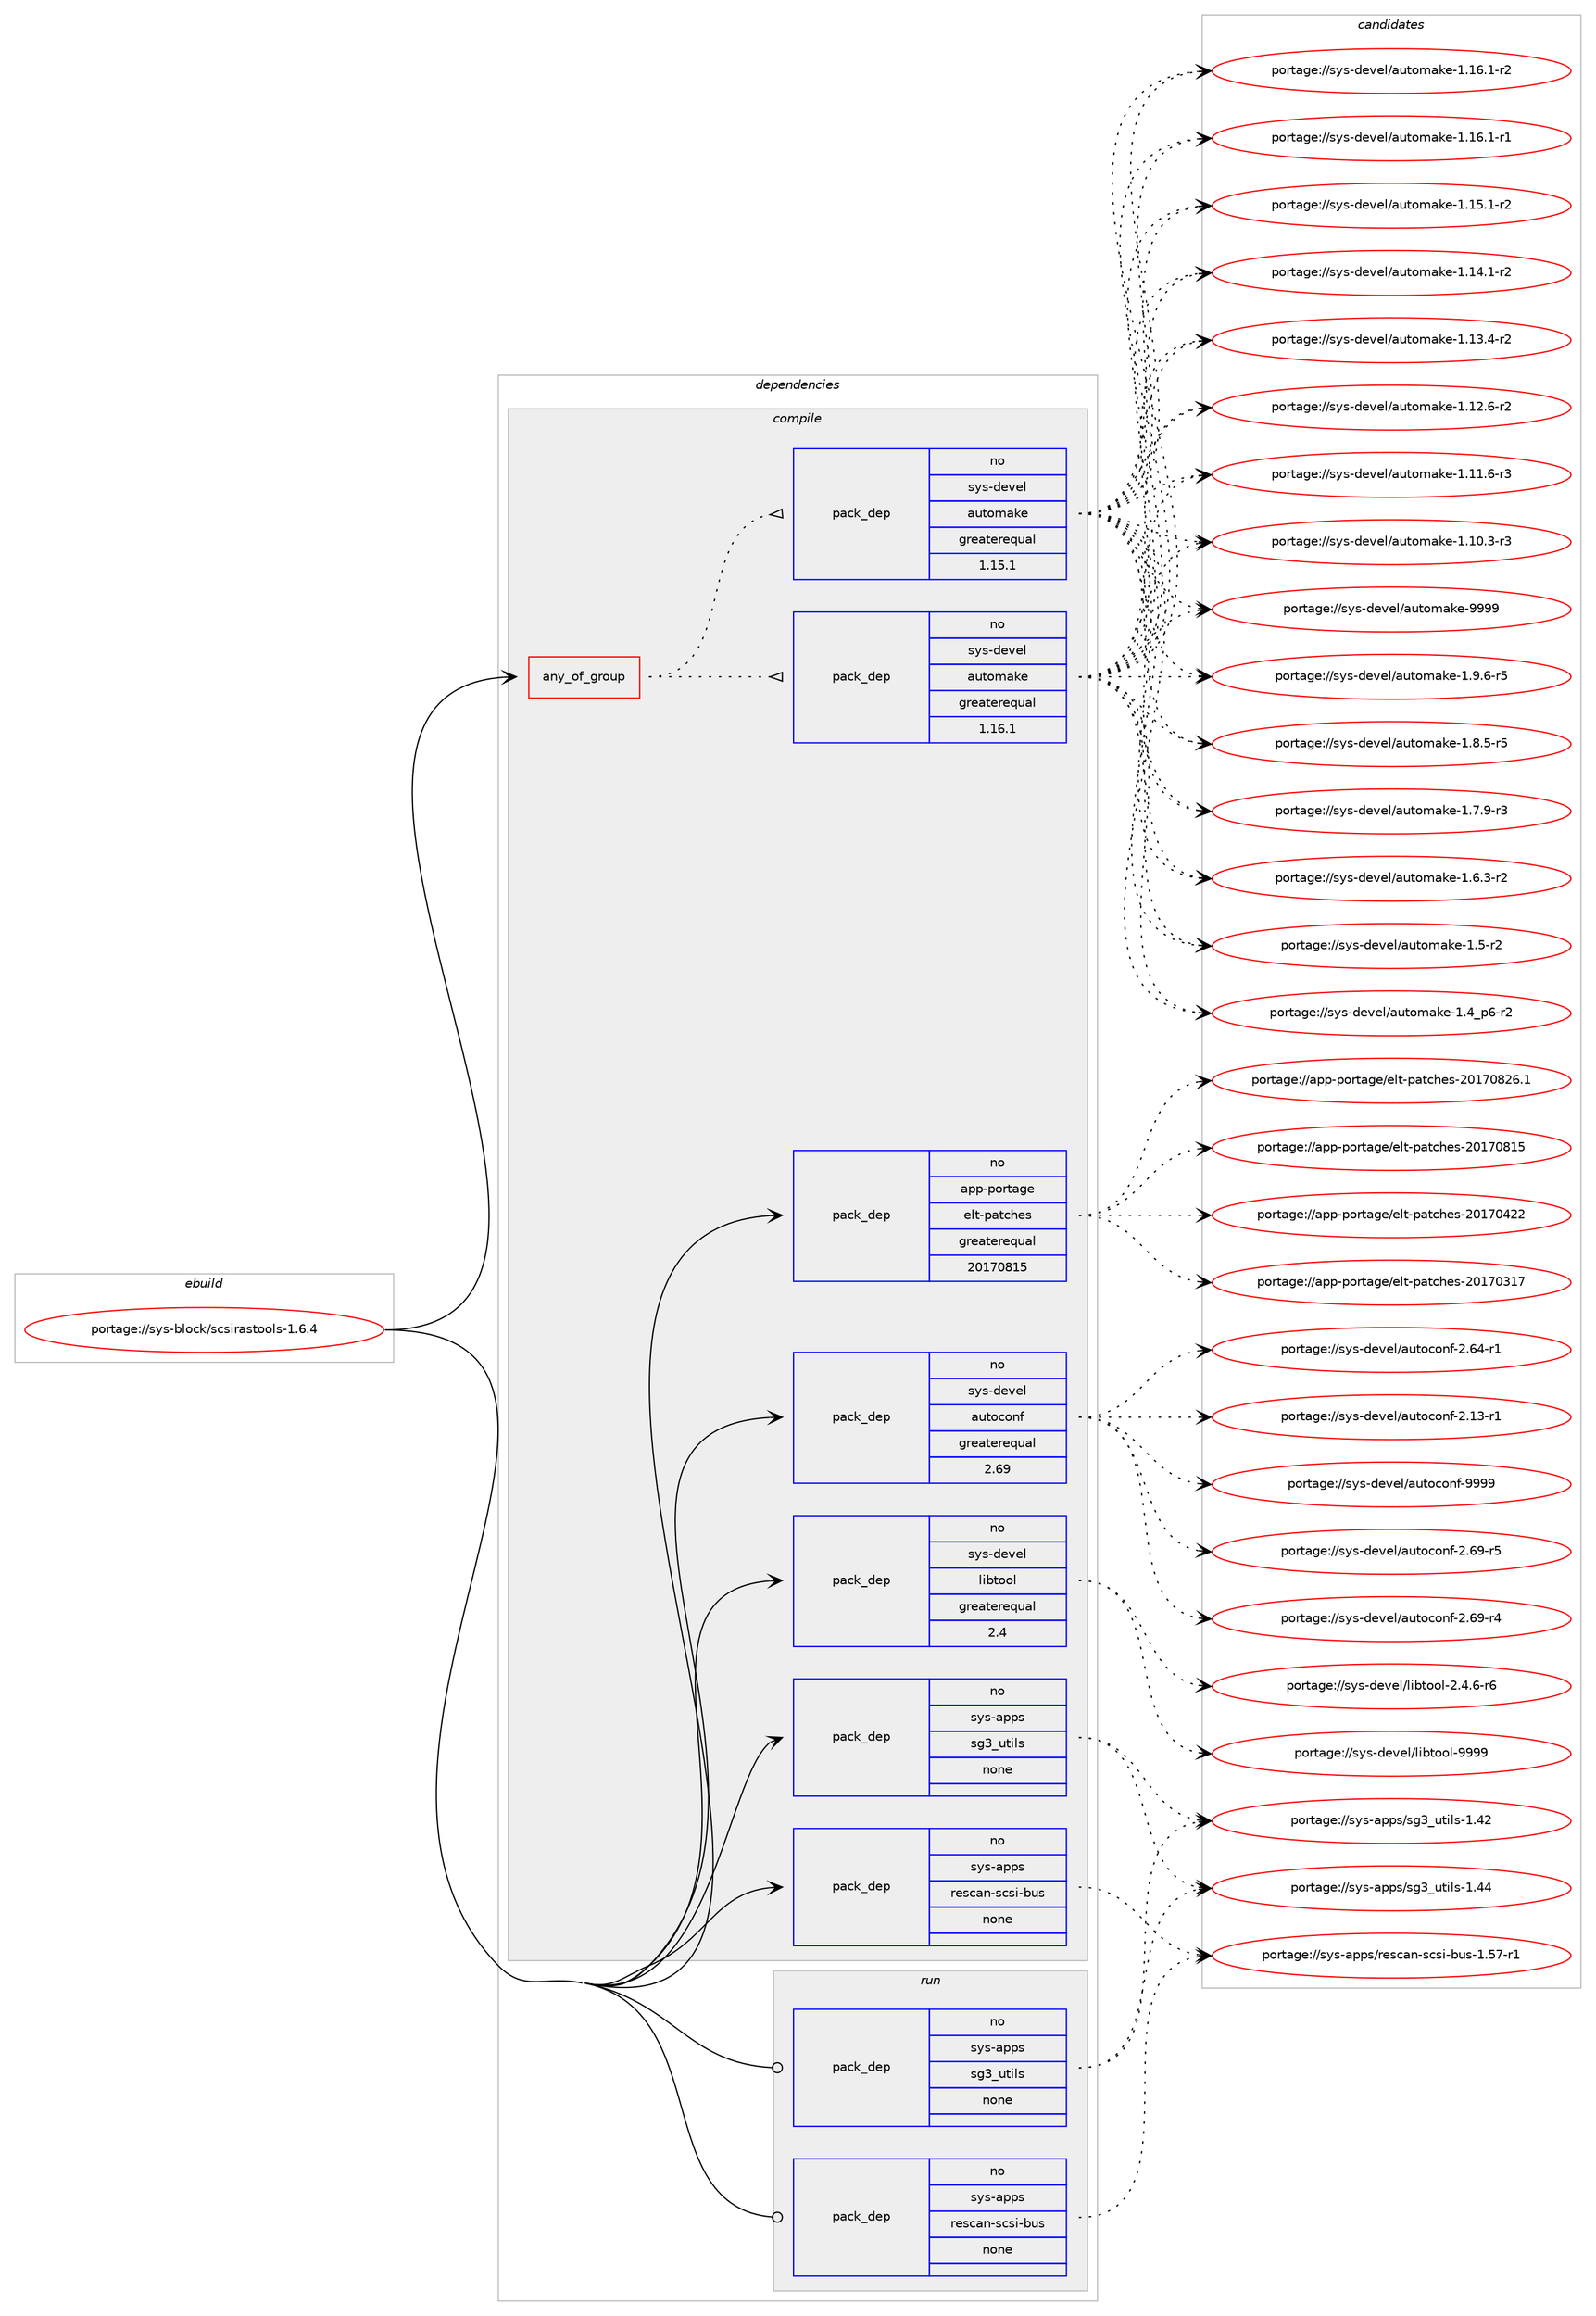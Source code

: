 digraph prolog {

# *************
# Graph options
# *************

newrank=true;
concentrate=true;
compound=true;
graph [rankdir=LR,fontname=Helvetica,fontsize=10,ranksep=1.5];#, ranksep=2.5, nodesep=0.2];
edge  [arrowhead=vee];
node  [fontname=Helvetica,fontsize=10];

# **********
# The ebuild
# **********

subgraph cluster_leftcol {
color=gray;
rank=same;
label=<<i>ebuild</i>>;
id [label="portage://sys-block/scsirastools-1.6.4", color=red, width=4, href="../sys-block/scsirastools-1.6.4.svg"];
}

# ****************
# The dependencies
# ****************

subgraph cluster_midcol {
color=gray;
label=<<i>dependencies</i>>;
subgraph cluster_compile {
fillcolor="#eeeeee";
style=filled;
label=<<i>compile</i>>;
subgraph any1155 {
dependency58584 [label=<<TABLE BORDER="0" CELLBORDER="1" CELLSPACING="0" CELLPADDING="4"><TR><TD CELLPADDING="10">any_of_group</TD></TR></TABLE>>, shape=none, color=red];subgraph pack45425 {
dependency58585 [label=<<TABLE BORDER="0" CELLBORDER="1" CELLSPACING="0" CELLPADDING="4" WIDTH="220"><TR><TD ROWSPAN="6" CELLPADDING="30">pack_dep</TD></TR><TR><TD WIDTH="110">no</TD></TR><TR><TD>sys-devel</TD></TR><TR><TD>automake</TD></TR><TR><TD>greaterequal</TD></TR><TR><TD>1.16.1</TD></TR></TABLE>>, shape=none, color=blue];
}
dependency58584:e -> dependency58585:w [weight=20,style="dotted",arrowhead="oinv"];
subgraph pack45426 {
dependency58586 [label=<<TABLE BORDER="0" CELLBORDER="1" CELLSPACING="0" CELLPADDING="4" WIDTH="220"><TR><TD ROWSPAN="6" CELLPADDING="30">pack_dep</TD></TR><TR><TD WIDTH="110">no</TD></TR><TR><TD>sys-devel</TD></TR><TR><TD>automake</TD></TR><TR><TD>greaterequal</TD></TR><TR><TD>1.15.1</TD></TR></TABLE>>, shape=none, color=blue];
}
dependency58584:e -> dependency58586:w [weight=20,style="dotted",arrowhead="oinv"];
}
id:e -> dependency58584:w [weight=20,style="solid",arrowhead="vee"];
subgraph pack45427 {
dependency58587 [label=<<TABLE BORDER="0" CELLBORDER="1" CELLSPACING="0" CELLPADDING="4" WIDTH="220"><TR><TD ROWSPAN="6" CELLPADDING="30">pack_dep</TD></TR><TR><TD WIDTH="110">no</TD></TR><TR><TD>app-portage</TD></TR><TR><TD>elt-patches</TD></TR><TR><TD>greaterequal</TD></TR><TR><TD>20170815</TD></TR></TABLE>>, shape=none, color=blue];
}
id:e -> dependency58587:w [weight=20,style="solid",arrowhead="vee"];
subgraph pack45428 {
dependency58588 [label=<<TABLE BORDER="0" CELLBORDER="1" CELLSPACING="0" CELLPADDING="4" WIDTH="220"><TR><TD ROWSPAN="6" CELLPADDING="30">pack_dep</TD></TR><TR><TD WIDTH="110">no</TD></TR><TR><TD>sys-apps</TD></TR><TR><TD>rescan-scsi-bus</TD></TR><TR><TD>none</TD></TR><TR><TD></TD></TR></TABLE>>, shape=none, color=blue];
}
id:e -> dependency58588:w [weight=20,style="solid",arrowhead="vee"];
subgraph pack45429 {
dependency58589 [label=<<TABLE BORDER="0" CELLBORDER="1" CELLSPACING="0" CELLPADDING="4" WIDTH="220"><TR><TD ROWSPAN="6" CELLPADDING="30">pack_dep</TD></TR><TR><TD WIDTH="110">no</TD></TR><TR><TD>sys-apps</TD></TR><TR><TD>sg3_utils</TD></TR><TR><TD>none</TD></TR><TR><TD></TD></TR></TABLE>>, shape=none, color=blue];
}
id:e -> dependency58589:w [weight=20,style="solid",arrowhead="vee"];
subgraph pack45430 {
dependency58590 [label=<<TABLE BORDER="0" CELLBORDER="1" CELLSPACING="0" CELLPADDING="4" WIDTH="220"><TR><TD ROWSPAN="6" CELLPADDING="30">pack_dep</TD></TR><TR><TD WIDTH="110">no</TD></TR><TR><TD>sys-devel</TD></TR><TR><TD>autoconf</TD></TR><TR><TD>greaterequal</TD></TR><TR><TD>2.69</TD></TR></TABLE>>, shape=none, color=blue];
}
id:e -> dependency58590:w [weight=20,style="solid",arrowhead="vee"];
subgraph pack45431 {
dependency58591 [label=<<TABLE BORDER="0" CELLBORDER="1" CELLSPACING="0" CELLPADDING="4" WIDTH="220"><TR><TD ROWSPAN="6" CELLPADDING="30">pack_dep</TD></TR><TR><TD WIDTH="110">no</TD></TR><TR><TD>sys-devel</TD></TR><TR><TD>libtool</TD></TR><TR><TD>greaterequal</TD></TR><TR><TD>2.4</TD></TR></TABLE>>, shape=none, color=blue];
}
id:e -> dependency58591:w [weight=20,style="solid",arrowhead="vee"];
}
subgraph cluster_compileandrun {
fillcolor="#eeeeee";
style=filled;
label=<<i>compile and run</i>>;
}
subgraph cluster_run {
fillcolor="#eeeeee";
style=filled;
label=<<i>run</i>>;
subgraph pack45432 {
dependency58592 [label=<<TABLE BORDER="0" CELLBORDER="1" CELLSPACING="0" CELLPADDING="4" WIDTH="220"><TR><TD ROWSPAN="6" CELLPADDING="30">pack_dep</TD></TR><TR><TD WIDTH="110">no</TD></TR><TR><TD>sys-apps</TD></TR><TR><TD>rescan-scsi-bus</TD></TR><TR><TD>none</TD></TR><TR><TD></TD></TR></TABLE>>, shape=none, color=blue];
}
id:e -> dependency58592:w [weight=20,style="solid",arrowhead="odot"];
subgraph pack45433 {
dependency58593 [label=<<TABLE BORDER="0" CELLBORDER="1" CELLSPACING="0" CELLPADDING="4" WIDTH="220"><TR><TD ROWSPAN="6" CELLPADDING="30">pack_dep</TD></TR><TR><TD WIDTH="110">no</TD></TR><TR><TD>sys-apps</TD></TR><TR><TD>sg3_utils</TD></TR><TR><TD>none</TD></TR><TR><TD></TD></TR></TABLE>>, shape=none, color=blue];
}
id:e -> dependency58593:w [weight=20,style="solid",arrowhead="odot"];
}
}

# **************
# The candidates
# **************

subgraph cluster_choices {
rank=same;
color=gray;
label=<<i>candidates</i>>;

subgraph choice45425 {
color=black;
nodesep=1;
choice115121115451001011181011084797117116111109971071014557575757 [label="portage://sys-devel/automake-9999", color=red, width=4,href="../sys-devel/automake-9999.svg"];
choice115121115451001011181011084797117116111109971071014549465746544511453 [label="portage://sys-devel/automake-1.9.6-r5", color=red, width=4,href="../sys-devel/automake-1.9.6-r5.svg"];
choice115121115451001011181011084797117116111109971071014549465646534511453 [label="portage://sys-devel/automake-1.8.5-r5", color=red, width=4,href="../sys-devel/automake-1.8.5-r5.svg"];
choice115121115451001011181011084797117116111109971071014549465546574511451 [label="portage://sys-devel/automake-1.7.9-r3", color=red, width=4,href="../sys-devel/automake-1.7.9-r3.svg"];
choice115121115451001011181011084797117116111109971071014549465446514511450 [label="portage://sys-devel/automake-1.6.3-r2", color=red, width=4,href="../sys-devel/automake-1.6.3-r2.svg"];
choice11512111545100101118101108479711711611110997107101454946534511450 [label="portage://sys-devel/automake-1.5-r2", color=red, width=4,href="../sys-devel/automake-1.5-r2.svg"];
choice115121115451001011181011084797117116111109971071014549465295112544511450 [label="portage://sys-devel/automake-1.4_p6-r2", color=red, width=4,href="../sys-devel/automake-1.4_p6-r2.svg"];
choice11512111545100101118101108479711711611110997107101454946495446494511450 [label="portage://sys-devel/automake-1.16.1-r2", color=red, width=4,href="../sys-devel/automake-1.16.1-r2.svg"];
choice11512111545100101118101108479711711611110997107101454946495446494511449 [label="portage://sys-devel/automake-1.16.1-r1", color=red, width=4,href="../sys-devel/automake-1.16.1-r1.svg"];
choice11512111545100101118101108479711711611110997107101454946495346494511450 [label="portage://sys-devel/automake-1.15.1-r2", color=red, width=4,href="../sys-devel/automake-1.15.1-r2.svg"];
choice11512111545100101118101108479711711611110997107101454946495246494511450 [label="portage://sys-devel/automake-1.14.1-r2", color=red, width=4,href="../sys-devel/automake-1.14.1-r2.svg"];
choice11512111545100101118101108479711711611110997107101454946495146524511450 [label="portage://sys-devel/automake-1.13.4-r2", color=red, width=4,href="../sys-devel/automake-1.13.4-r2.svg"];
choice11512111545100101118101108479711711611110997107101454946495046544511450 [label="portage://sys-devel/automake-1.12.6-r2", color=red, width=4,href="../sys-devel/automake-1.12.6-r2.svg"];
choice11512111545100101118101108479711711611110997107101454946494946544511451 [label="portage://sys-devel/automake-1.11.6-r3", color=red, width=4,href="../sys-devel/automake-1.11.6-r3.svg"];
choice11512111545100101118101108479711711611110997107101454946494846514511451 [label="portage://sys-devel/automake-1.10.3-r3", color=red, width=4,href="../sys-devel/automake-1.10.3-r3.svg"];
dependency58585:e -> choice115121115451001011181011084797117116111109971071014557575757:w [style=dotted,weight="100"];
dependency58585:e -> choice115121115451001011181011084797117116111109971071014549465746544511453:w [style=dotted,weight="100"];
dependency58585:e -> choice115121115451001011181011084797117116111109971071014549465646534511453:w [style=dotted,weight="100"];
dependency58585:e -> choice115121115451001011181011084797117116111109971071014549465546574511451:w [style=dotted,weight="100"];
dependency58585:e -> choice115121115451001011181011084797117116111109971071014549465446514511450:w [style=dotted,weight="100"];
dependency58585:e -> choice11512111545100101118101108479711711611110997107101454946534511450:w [style=dotted,weight="100"];
dependency58585:e -> choice115121115451001011181011084797117116111109971071014549465295112544511450:w [style=dotted,weight="100"];
dependency58585:e -> choice11512111545100101118101108479711711611110997107101454946495446494511450:w [style=dotted,weight="100"];
dependency58585:e -> choice11512111545100101118101108479711711611110997107101454946495446494511449:w [style=dotted,weight="100"];
dependency58585:e -> choice11512111545100101118101108479711711611110997107101454946495346494511450:w [style=dotted,weight="100"];
dependency58585:e -> choice11512111545100101118101108479711711611110997107101454946495246494511450:w [style=dotted,weight="100"];
dependency58585:e -> choice11512111545100101118101108479711711611110997107101454946495146524511450:w [style=dotted,weight="100"];
dependency58585:e -> choice11512111545100101118101108479711711611110997107101454946495046544511450:w [style=dotted,weight="100"];
dependency58585:e -> choice11512111545100101118101108479711711611110997107101454946494946544511451:w [style=dotted,weight="100"];
dependency58585:e -> choice11512111545100101118101108479711711611110997107101454946494846514511451:w [style=dotted,weight="100"];
}
subgraph choice45426 {
color=black;
nodesep=1;
choice115121115451001011181011084797117116111109971071014557575757 [label="portage://sys-devel/automake-9999", color=red, width=4,href="../sys-devel/automake-9999.svg"];
choice115121115451001011181011084797117116111109971071014549465746544511453 [label="portage://sys-devel/automake-1.9.6-r5", color=red, width=4,href="../sys-devel/automake-1.9.6-r5.svg"];
choice115121115451001011181011084797117116111109971071014549465646534511453 [label="portage://sys-devel/automake-1.8.5-r5", color=red, width=4,href="../sys-devel/automake-1.8.5-r5.svg"];
choice115121115451001011181011084797117116111109971071014549465546574511451 [label="portage://sys-devel/automake-1.7.9-r3", color=red, width=4,href="../sys-devel/automake-1.7.9-r3.svg"];
choice115121115451001011181011084797117116111109971071014549465446514511450 [label="portage://sys-devel/automake-1.6.3-r2", color=red, width=4,href="../sys-devel/automake-1.6.3-r2.svg"];
choice11512111545100101118101108479711711611110997107101454946534511450 [label="portage://sys-devel/automake-1.5-r2", color=red, width=4,href="../sys-devel/automake-1.5-r2.svg"];
choice115121115451001011181011084797117116111109971071014549465295112544511450 [label="portage://sys-devel/automake-1.4_p6-r2", color=red, width=4,href="../sys-devel/automake-1.4_p6-r2.svg"];
choice11512111545100101118101108479711711611110997107101454946495446494511450 [label="portage://sys-devel/automake-1.16.1-r2", color=red, width=4,href="../sys-devel/automake-1.16.1-r2.svg"];
choice11512111545100101118101108479711711611110997107101454946495446494511449 [label="portage://sys-devel/automake-1.16.1-r1", color=red, width=4,href="../sys-devel/automake-1.16.1-r1.svg"];
choice11512111545100101118101108479711711611110997107101454946495346494511450 [label="portage://sys-devel/automake-1.15.1-r2", color=red, width=4,href="../sys-devel/automake-1.15.1-r2.svg"];
choice11512111545100101118101108479711711611110997107101454946495246494511450 [label="portage://sys-devel/automake-1.14.1-r2", color=red, width=4,href="../sys-devel/automake-1.14.1-r2.svg"];
choice11512111545100101118101108479711711611110997107101454946495146524511450 [label="portage://sys-devel/automake-1.13.4-r2", color=red, width=4,href="../sys-devel/automake-1.13.4-r2.svg"];
choice11512111545100101118101108479711711611110997107101454946495046544511450 [label="portage://sys-devel/automake-1.12.6-r2", color=red, width=4,href="../sys-devel/automake-1.12.6-r2.svg"];
choice11512111545100101118101108479711711611110997107101454946494946544511451 [label="portage://sys-devel/automake-1.11.6-r3", color=red, width=4,href="../sys-devel/automake-1.11.6-r3.svg"];
choice11512111545100101118101108479711711611110997107101454946494846514511451 [label="portage://sys-devel/automake-1.10.3-r3", color=red, width=4,href="../sys-devel/automake-1.10.3-r3.svg"];
dependency58586:e -> choice115121115451001011181011084797117116111109971071014557575757:w [style=dotted,weight="100"];
dependency58586:e -> choice115121115451001011181011084797117116111109971071014549465746544511453:w [style=dotted,weight="100"];
dependency58586:e -> choice115121115451001011181011084797117116111109971071014549465646534511453:w [style=dotted,weight="100"];
dependency58586:e -> choice115121115451001011181011084797117116111109971071014549465546574511451:w [style=dotted,weight="100"];
dependency58586:e -> choice115121115451001011181011084797117116111109971071014549465446514511450:w [style=dotted,weight="100"];
dependency58586:e -> choice11512111545100101118101108479711711611110997107101454946534511450:w [style=dotted,weight="100"];
dependency58586:e -> choice115121115451001011181011084797117116111109971071014549465295112544511450:w [style=dotted,weight="100"];
dependency58586:e -> choice11512111545100101118101108479711711611110997107101454946495446494511450:w [style=dotted,weight="100"];
dependency58586:e -> choice11512111545100101118101108479711711611110997107101454946495446494511449:w [style=dotted,weight="100"];
dependency58586:e -> choice11512111545100101118101108479711711611110997107101454946495346494511450:w [style=dotted,weight="100"];
dependency58586:e -> choice11512111545100101118101108479711711611110997107101454946495246494511450:w [style=dotted,weight="100"];
dependency58586:e -> choice11512111545100101118101108479711711611110997107101454946495146524511450:w [style=dotted,weight="100"];
dependency58586:e -> choice11512111545100101118101108479711711611110997107101454946495046544511450:w [style=dotted,weight="100"];
dependency58586:e -> choice11512111545100101118101108479711711611110997107101454946494946544511451:w [style=dotted,weight="100"];
dependency58586:e -> choice11512111545100101118101108479711711611110997107101454946494846514511451:w [style=dotted,weight="100"];
}
subgraph choice45427 {
color=black;
nodesep=1;
choice971121124511211111411697103101471011081164511297116991041011154550484955485650544649 [label="portage://app-portage/elt-patches-20170826.1", color=red, width=4,href="../app-portage/elt-patches-20170826.1.svg"];
choice97112112451121111141169710310147101108116451129711699104101115455048495548564953 [label="portage://app-portage/elt-patches-20170815", color=red, width=4,href="../app-portage/elt-patches-20170815.svg"];
choice97112112451121111141169710310147101108116451129711699104101115455048495548525050 [label="portage://app-portage/elt-patches-20170422", color=red, width=4,href="../app-portage/elt-patches-20170422.svg"];
choice97112112451121111141169710310147101108116451129711699104101115455048495548514955 [label="portage://app-portage/elt-patches-20170317", color=red, width=4,href="../app-portage/elt-patches-20170317.svg"];
dependency58587:e -> choice971121124511211111411697103101471011081164511297116991041011154550484955485650544649:w [style=dotted,weight="100"];
dependency58587:e -> choice97112112451121111141169710310147101108116451129711699104101115455048495548564953:w [style=dotted,weight="100"];
dependency58587:e -> choice97112112451121111141169710310147101108116451129711699104101115455048495548525050:w [style=dotted,weight="100"];
dependency58587:e -> choice97112112451121111141169710310147101108116451129711699104101115455048495548514955:w [style=dotted,weight="100"];
}
subgraph choice45428 {
color=black;
nodesep=1;
choice11512111545971121121154711410111599971104511599115105459811711545494653554511449 [label="portage://sys-apps/rescan-scsi-bus-1.57-r1", color=red, width=4,href="../sys-apps/rescan-scsi-bus-1.57-r1.svg"];
dependency58588:e -> choice11512111545971121121154711410111599971104511599115105459811711545494653554511449:w [style=dotted,weight="100"];
}
subgraph choice45429 {
color=black;
nodesep=1;
choice11512111545971121121154711510351951171161051081154549465252 [label="portage://sys-apps/sg3_utils-1.44", color=red, width=4,href="../sys-apps/sg3_utils-1.44.svg"];
choice11512111545971121121154711510351951171161051081154549465250 [label="portage://sys-apps/sg3_utils-1.42", color=red, width=4,href="../sys-apps/sg3_utils-1.42.svg"];
dependency58589:e -> choice11512111545971121121154711510351951171161051081154549465252:w [style=dotted,weight="100"];
dependency58589:e -> choice11512111545971121121154711510351951171161051081154549465250:w [style=dotted,weight="100"];
}
subgraph choice45430 {
color=black;
nodesep=1;
choice115121115451001011181011084797117116111991111101024557575757 [label="portage://sys-devel/autoconf-9999", color=red, width=4,href="../sys-devel/autoconf-9999.svg"];
choice1151211154510010111810110847971171161119911111010245504654574511453 [label="portage://sys-devel/autoconf-2.69-r5", color=red, width=4,href="../sys-devel/autoconf-2.69-r5.svg"];
choice1151211154510010111810110847971171161119911111010245504654574511452 [label="portage://sys-devel/autoconf-2.69-r4", color=red, width=4,href="../sys-devel/autoconf-2.69-r4.svg"];
choice1151211154510010111810110847971171161119911111010245504654524511449 [label="portage://sys-devel/autoconf-2.64-r1", color=red, width=4,href="../sys-devel/autoconf-2.64-r1.svg"];
choice1151211154510010111810110847971171161119911111010245504649514511449 [label="portage://sys-devel/autoconf-2.13-r1", color=red, width=4,href="../sys-devel/autoconf-2.13-r1.svg"];
dependency58590:e -> choice115121115451001011181011084797117116111991111101024557575757:w [style=dotted,weight="100"];
dependency58590:e -> choice1151211154510010111810110847971171161119911111010245504654574511453:w [style=dotted,weight="100"];
dependency58590:e -> choice1151211154510010111810110847971171161119911111010245504654574511452:w [style=dotted,weight="100"];
dependency58590:e -> choice1151211154510010111810110847971171161119911111010245504654524511449:w [style=dotted,weight="100"];
dependency58590:e -> choice1151211154510010111810110847971171161119911111010245504649514511449:w [style=dotted,weight="100"];
}
subgraph choice45431 {
color=black;
nodesep=1;
choice1151211154510010111810110847108105981161111111084557575757 [label="portage://sys-devel/libtool-9999", color=red, width=4,href="../sys-devel/libtool-9999.svg"];
choice1151211154510010111810110847108105981161111111084550465246544511454 [label="portage://sys-devel/libtool-2.4.6-r6", color=red, width=4,href="../sys-devel/libtool-2.4.6-r6.svg"];
dependency58591:e -> choice1151211154510010111810110847108105981161111111084557575757:w [style=dotted,weight="100"];
dependency58591:e -> choice1151211154510010111810110847108105981161111111084550465246544511454:w [style=dotted,weight="100"];
}
subgraph choice45432 {
color=black;
nodesep=1;
choice11512111545971121121154711410111599971104511599115105459811711545494653554511449 [label="portage://sys-apps/rescan-scsi-bus-1.57-r1", color=red, width=4,href="../sys-apps/rescan-scsi-bus-1.57-r1.svg"];
dependency58592:e -> choice11512111545971121121154711410111599971104511599115105459811711545494653554511449:w [style=dotted,weight="100"];
}
subgraph choice45433 {
color=black;
nodesep=1;
choice11512111545971121121154711510351951171161051081154549465252 [label="portage://sys-apps/sg3_utils-1.44", color=red, width=4,href="../sys-apps/sg3_utils-1.44.svg"];
choice11512111545971121121154711510351951171161051081154549465250 [label="portage://sys-apps/sg3_utils-1.42", color=red, width=4,href="../sys-apps/sg3_utils-1.42.svg"];
dependency58593:e -> choice11512111545971121121154711510351951171161051081154549465252:w [style=dotted,weight="100"];
dependency58593:e -> choice11512111545971121121154711510351951171161051081154549465250:w [style=dotted,weight="100"];
}
}

}
